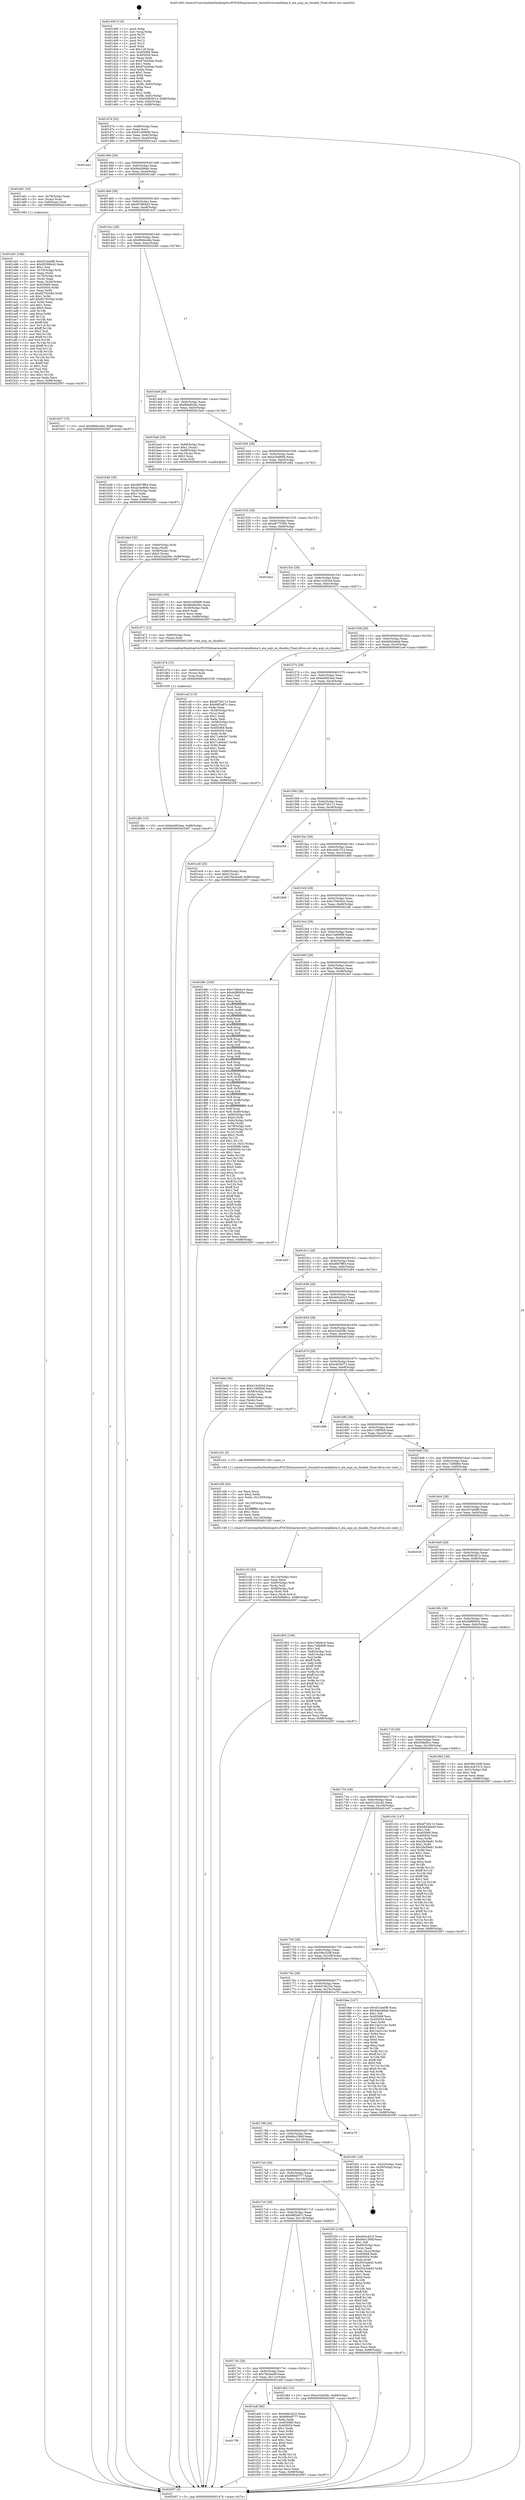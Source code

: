 digraph "0x401400" {
  label = "0x401400 (/mnt/c/Users/mathe/Desktop/tcc/POCII/binaries/extr_linuxdriversatalibata.h_ata_acpi_on_disable_Final-ollvm.out::main(0))"
  labelloc = "t"
  node[shape=record]

  Entry [label="",width=0.3,height=0.3,shape=circle,fillcolor=black,style=filled]
  "0x401474" [label="{
     0x401474 [32]\l
     | [instrs]\l
     &nbsp;&nbsp;0x401474 \<+6\>: mov -0x88(%rbp),%eax\l
     &nbsp;&nbsp;0x40147a \<+2\>: mov %eax,%ecx\l
     &nbsp;&nbsp;0x40147c \<+6\>: sub $0x91c608d6,%ecx\l
     &nbsp;&nbsp;0x401482 \<+6\>: mov %eax,-0x9c(%rbp)\l
     &nbsp;&nbsp;0x401488 \<+6\>: mov %ecx,-0xa0(%rbp)\l
     &nbsp;&nbsp;0x40148e \<+6\>: je 0000000000401ea3 \<main+0xaa3\>\l
  }"]
  "0x401ea3" [label="{
     0x401ea3\l
  }", style=dashed]
  "0x401494" [label="{
     0x401494 [28]\l
     | [instrs]\l
     &nbsp;&nbsp;0x401494 \<+5\>: jmp 0000000000401499 \<main+0x99\>\l
     &nbsp;&nbsp;0x401499 \<+6\>: mov -0x9c(%rbp),%eax\l
     &nbsp;&nbsp;0x40149f \<+5\>: sub $0x94a5d8ab,%eax\l
     &nbsp;&nbsp;0x4014a4 \<+6\>: mov %eax,-0xa4(%rbp)\l
     &nbsp;&nbsp;0x4014aa \<+6\>: je 0000000000401a81 \<main+0x681\>\l
  }"]
  Exit [label="",width=0.3,height=0.3,shape=circle,fillcolor=black,style=filled,peripheries=2]
  "0x401a81" [label="{
     0x401a81 [16]\l
     | [instrs]\l
     &nbsp;&nbsp;0x401a81 \<+4\>: mov -0x78(%rbp),%rax\l
     &nbsp;&nbsp;0x401a85 \<+3\>: mov (%rax),%rax\l
     &nbsp;&nbsp;0x401a88 \<+4\>: mov 0x8(%rax),%rdi\l
     &nbsp;&nbsp;0x401a8c \<+5\>: call 0000000000401060 \<atoi@plt\>\l
     | [calls]\l
     &nbsp;&nbsp;0x401060 \{1\} (unknown)\l
  }"]
  "0x4014b0" [label="{
     0x4014b0 [28]\l
     | [instrs]\l
     &nbsp;&nbsp;0x4014b0 \<+5\>: jmp 00000000004014b5 \<main+0xb5\>\l
     &nbsp;&nbsp;0x4014b5 \<+6\>: mov -0x9c(%rbp),%eax\l
     &nbsp;&nbsp;0x4014bb \<+5\>: sub $0x95398443,%eax\l
     &nbsp;&nbsp;0x4014c0 \<+6\>: mov %eax,-0xa8(%rbp)\l
     &nbsp;&nbsp;0x4014c6 \<+6\>: je 0000000000401b37 \<main+0x737\>\l
  }"]
  "0x4017f8" [label="{
     0x4017f8\l
  }", style=dashed]
  "0x401b37" [label="{
     0x401b37 [15]\l
     | [instrs]\l
     &nbsp;&nbsp;0x401b37 \<+10\>: movl $0x984bcd4e,-0x88(%rbp)\l
     &nbsp;&nbsp;0x401b41 \<+5\>: jmp 0000000000402097 \<main+0xc97\>\l
  }"]
  "0x4014cc" [label="{
     0x4014cc [28]\l
     | [instrs]\l
     &nbsp;&nbsp;0x4014cc \<+5\>: jmp 00000000004014d1 \<main+0xd1\>\l
     &nbsp;&nbsp;0x4014d1 \<+6\>: mov -0x9c(%rbp),%eax\l
     &nbsp;&nbsp;0x4014d7 \<+5\>: sub $0x984bcd4e,%eax\l
     &nbsp;&nbsp;0x4014dc \<+6\>: mov %eax,-0xac(%rbp)\l
     &nbsp;&nbsp;0x4014e2 \<+6\>: je 0000000000401b46 \<main+0x746\>\l
  }"]
  "0x401edf" [label="{
     0x401edf [86]\l
     | [instrs]\l
     &nbsp;&nbsp;0x401edf \<+5\>: mov $0xde6c42c3,%eax\l
     &nbsp;&nbsp;0x401ee4 \<+5\>: mov $0x680e9777,%ecx\l
     &nbsp;&nbsp;0x401ee9 \<+2\>: xor %edx,%edx\l
     &nbsp;&nbsp;0x401eeb \<+7\>: mov 0x405068,%esi\l
     &nbsp;&nbsp;0x401ef2 \<+7\>: mov 0x405054,%edi\l
     &nbsp;&nbsp;0x401ef9 \<+3\>: sub $0x1,%edx\l
     &nbsp;&nbsp;0x401efc \<+3\>: mov %esi,%r8d\l
     &nbsp;&nbsp;0x401eff \<+3\>: add %edx,%r8d\l
     &nbsp;&nbsp;0x401f02 \<+4\>: imul %r8d,%esi\l
     &nbsp;&nbsp;0x401f06 \<+3\>: and $0x1,%esi\l
     &nbsp;&nbsp;0x401f09 \<+3\>: cmp $0x0,%esi\l
     &nbsp;&nbsp;0x401f0c \<+4\>: sete %r9b\l
     &nbsp;&nbsp;0x401f10 \<+3\>: cmp $0xa,%edi\l
     &nbsp;&nbsp;0x401f13 \<+4\>: setl %r10b\l
     &nbsp;&nbsp;0x401f17 \<+3\>: mov %r9b,%r11b\l
     &nbsp;&nbsp;0x401f1a \<+3\>: and %r10b,%r11b\l
     &nbsp;&nbsp;0x401f1d \<+3\>: xor %r10b,%r9b\l
     &nbsp;&nbsp;0x401f20 \<+3\>: or %r9b,%r11b\l
     &nbsp;&nbsp;0x401f23 \<+4\>: test $0x1,%r11b\l
     &nbsp;&nbsp;0x401f27 \<+3\>: cmovne %ecx,%eax\l
     &nbsp;&nbsp;0x401f2a \<+6\>: mov %eax,-0x88(%rbp)\l
     &nbsp;&nbsp;0x401f30 \<+5\>: jmp 0000000000402097 \<main+0xc97\>\l
  }"]
  "0x401b46" [label="{
     0x401b46 [30]\l
     | [instrs]\l
     &nbsp;&nbsp;0x401b46 \<+5\>: mov $0xd697ff64,%eax\l
     &nbsp;&nbsp;0x401b4b \<+5\>: mov $0xa34ef69d,%ecx\l
     &nbsp;&nbsp;0x401b50 \<+3\>: mov -0x30(%rbp),%edx\l
     &nbsp;&nbsp;0x401b53 \<+3\>: cmp $0x1,%edx\l
     &nbsp;&nbsp;0x401b56 \<+3\>: cmovl %ecx,%eax\l
     &nbsp;&nbsp;0x401b59 \<+6\>: mov %eax,-0x88(%rbp)\l
     &nbsp;&nbsp;0x401b5f \<+5\>: jmp 0000000000402097 \<main+0xc97\>\l
  }"]
  "0x4014e8" [label="{
     0x4014e8 [28]\l
     | [instrs]\l
     &nbsp;&nbsp;0x4014e8 \<+5\>: jmp 00000000004014ed \<main+0xed\>\l
     &nbsp;&nbsp;0x4014ed \<+6\>: mov -0x9c(%rbp),%eax\l
     &nbsp;&nbsp;0x4014f3 \<+5\>: sub $0x9bb8e5bc,%eax\l
     &nbsp;&nbsp;0x4014f8 \<+6\>: mov %eax,-0xb0(%rbp)\l
     &nbsp;&nbsp;0x4014fe \<+6\>: je 0000000000401ba0 \<main+0x7a0\>\l
  }"]
  "0x401d8c" [label="{
     0x401d8c [15]\l
     | [instrs]\l
     &nbsp;&nbsp;0x401d8c \<+10\>: movl $0xbe6924ea,-0x88(%rbp)\l
     &nbsp;&nbsp;0x401d96 \<+5\>: jmp 0000000000402097 \<main+0xc97\>\l
  }"]
  "0x401ba0" [label="{
     0x401ba0 [29]\l
     | [instrs]\l
     &nbsp;&nbsp;0x401ba0 \<+4\>: mov -0x68(%rbp),%rax\l
     &nbsp;&nbsp;0x401ba4 \<+6\>: movl $0x1,(%rax)\l
     &nbsp;&nbsp;0x401baa \<+4\>: mov -0x68(%rbp),%rax\l
     &nbsp;&nbsp;0x401bae \<+3\>: movslq (%rax),%rax\l
     &nbsp;&nbsp;0x401bb1 \<+4\>: shl $0x2,%rax\l
     &nbsp;&nbsp;0x401bb5 \<+3\>: mov %rax,%rdi\l
     &nbsp;&nbsp;0x401bb8 \<+5\>: call 0000000000401050 \<malloc@plt\>\l
     | [calls]\l
     &nbsp;&nbsp;0x401050 \{1\} (unknown)\l
  }"]
  "0x401504" [label="{
     0x401504 [28]\l
     | [instrs]\l
     &nbsp;&nbsp;0x401504 \<+5\>: jmp 0000000000401509 \<main+0x109\>\l
     &nbsp;&nbsp;0x401509 \<+6\>: mov -0x9c(%rbp),%eax\l
     &nbsp;&nbsp;0x40150f \<+5\>: sub $0xa34ef69d,%eax\l
     &nbsp;&nbsp;0x401514 \<+6\>: mov %eax,-0xb4(%rbp)\l
     &nbsp;&nbsp;0x40151a \<+6\>: je 0000000000401b82 \<main+0x782\>\l
  }"]
  "0x401d7d" [label="{
     0x401d7d [15]\l
     | [instrs]\l
     &nbsp;&nbsp;0x401d7d \<+4\>: mov -0x60(%rbp),%rax\l
     &nbsp;&nbsp;0x401d81 \<+3\>: mov (%rax),%rax\l
     &nbsp;&nbsp;0x401d84 \<+3\>: mov %rax,%rdi\l
     &nbsp;&nbsp;0x401d87 \<+5\>: call 0000000000401030 \<free@plt\>\l
     | [calls]\l
     &nbsp;&nbsp;0x401030 \{1\} (unknown)\l
  }"]
  "0x401b82" [label="{
     0x401b82 [30]\l
     | [instrs]\l
     &nbsp;&nbsp;0x401b82 \<+5\>: mov $0x91c608d6,%eax\l
     &nbsp;&nbsp;0x401b87 \<+5\>: mov $0x9bb8e5bc,%ecx\l
     &nbsp;&nbsp;0x401b8c \<+3\>: mov -0x30(%rbp),%edx\l
     &nbsp;&nbsp;0x401b8f \<+3\>: cmp $0x0,%edx\l
     &nbsp;&nbsp;0x401b92 \<+3\>: cmove %ecx,%eax\l
     &nbsp;&nbsp;0x401b95 \<+6\>: mov %eax,-0x88(%rbp)\l
     &nbsp;&nbsp;0x401b9b \<+5\>: jmp 0000000000402097 \<main+0xc97\>\l
  }"]
  "0x401520" [label="{
     0x401520 [28]\l
     | [instrs]\l
     &nbsp;&nbsp;0x401520 \<+5\>: jmp 0000000000401525 \<main+0x125\>\l
     &nbsp;&nbsp;0x401525 \<+6\>: mov -0x9c(%rbp),%eax\l
     &nbsp;&nbsp;0x40152b \<+5\>: sub $0xa8775590,%eax\l
     &nbsp;&nbsp;0x401530 \<+6\>: mov %eax,-0xb8(%rbp)\l
     &nbsp;&nbsp;0x401536 \<+6\>: je 0000000000401eb2 \<main+0xab2\>\l
  }"]
  "0x4017dc" [label="{
     0x4017dc [28]\l
     | [instrs]\l
     &nbsp;&nbsp;0x4017dc \<+5\>: jmp 00000000004017e1 \<main+0x3e1\>\l
     &nbsp;&nbsp;0x4017e1 \<+6\>: mov -0x9c(%rbp),%eax\l
     &nbsp;&nbsp;0x4017e7 \<+5\>: sub $0x78a3ea9f,%eax\l
     &nbsp;&nbsp;0x4017ec \<+6\>: mov %eax,-0x11c(%rbp)\l
     &nbsp;&nbsp;0x4017f2 \<+6\>: je 0000000000401edf \<main+0xadf\>\l
  }"]
  "0x401eb2" [label="{
     0x401eb2\l
  }", style=dashed]
  "0x40153c" [label="{
     0x40153c [28]\l
     | [instrs]\l
     &nbsp;&nbsp;0x40153c \<+5\>: jmp 0000000000401541 \<main+0x141\>\l
     &nbsp;&nbsp;0x401541 \<+6\>: mov -0x9c(%rbp),%eax\l
     &nbsp;&nbsp;0x401547 \<+5\>: sub $0xb13c6344,%eax\l
     &nbsp;&nbsp;0x40154c \<+6\>: mov %eax,-0xbc(%rbp)\l
     &nbsp;&nbsp;0x401552 \<+6\>: je 0000000000401d71 \<main+0x971\>\l
  }"]
  "0x401d62" [label="{
     0x401d62 [15]\l
     | [instrs]\l
     &nbsp;&nbsp;0x401d62 \<+10\>: movl $0xe32ed38c,-0x88(%rbp)\l
     &nbsp;&nbsp;0x401d6c \<+5\>: jmp 0000000000402097 \<main+0xc97\>\l
  }"]
  "0x401d71" [label="{
     0x401d71 [12]\l
     | [instrs]\l
     &nbsp;&nbsp;0x401d71 \<+4\>: mov -0x60(%rbp),%rax\l
     &nbsp;&nbsp;0x401d75 \<+3\>: mov (%rax),%rdi\l
     &nbsp;&nbsp;0x401d78 \<+5\>: call 0000000000401240 \<ata_acpi_on_disable\>\l
     | [calls]\l
     &nbsp;&nbsp;0x401240 \{1\} (/mnt/c/Users/mathe/Desktop/tcc/POCII/binaries/extr_linuxdriversatalibata.h_ata_acpi_on_disable_Final-ollvm.out::ata_acpi_on_disable)\l
  }"]
  "0x401558" [label="{
     0x401558 [28]\l
     | [instrs]\l
     &nbsp;&nbsp;0x401558 \<+5\>: jmp 000000000040155d \<main+0x15d\>\l
     &nbsp;&nbsp;0x40155d \<+6\>: mov -0x9c(%rbp),%eax\l
     &nbsp;&nbsp;0x401563 \<+5\>: sub $0xb843ab4d,%eax\l
     &nbsp;&nbsp;0x401568 \<+6\>: mov %eax,-0xc0(%rbp)\l
     &nbsp;&nbsp;0x40156e \<+6\>: je 0000000000401cef \<main+0x8ef\>\l
  }"]
  "0x4017c0" [label="{
     0x4017c0 [28]\l
     | [instrs]\l
     &nbsp;&nbsp;0x4017c0 \<+5\>: jmp 00000000004017c5 \<main+0x3c5\>\l
     &nbsp;&nbsp;0x4017c5 \<+6\>: mov -0x9c(%rbp),%eax\l
     &nbsp;&nbsp;0x4017cb \<+5\>: sub $0x68f2e87c,%eax\l
     &nbsp;&nbsp;0x4017d0 \<+6\>: mov %eax,-0x118(%rbp)\l
     &nbsp;&nbsp;0x4017d6 \<+6\>: je 0000000000401d62 \<main+0x962\>\l
  }"]
  "0x401cef" [label="{
     0x401cef [115]\l
     | [instrs]\l
     &nbsp;&nbsp;0x401cef \<+5\>: mov $0xbf726113,%eax\l
     &nbsp;&nbsp;0x401cf4 \<+5\>: mov $0x68f2e87c,%ecx\l
     &nbsp;&nbsp;0x401cf9 \<+2\>: xor %edx,%edx\l
     &nbsp;&nbsp;0x401cfb \<+4\>: mov -0x58(%rbp),%rsi\l
     &nbsp;&nbsp;0x401cff \<+2\>: mov (%rsi),%edi\l
     &nbsp;&nbsp;0x401d01 \<+3\>: sub $0x1,%edx\l
     &nbsp;&nbsp;0x401d04 \<+2\>: sub %edx,%edi\l
     &nbsp;&nbsp;0x401d06 \<+4\>: mov -0x58(%rbp),%rsi\l
     &nbsp;&nbsp;0x401d0a \<+2\>: mov %edi,(%rsi)\l
     &nbsp;&nbsp;0x401d0c \<+7\>: mov 0x405068,%edx\l
     &nbsp;&nbsp;0x401d13 \<+7\>: mov 0x405054,%edi\l
     &nbsp;&nbsp;0x401d1a \<+3\>: mov %edx,%r8d\l
     &nbsp;&nbsp;0x401d1d \<+7\>: add $0x71a9e5e7,%r8d\l
     &nbsp;&nbsp;0x401d24 \<+4\>: sub $0x1,%r8d\l
     &nbsp;&nbsp;0x401d28 \<+7\>: sub $0x71a9e5e7,%r8d\l
     &nbsp;&nbsp;0x401d2f \<+4\>: imul %r8d,%edx\l
     &nbsp;&nbsp;0x401d33 \<+3\>: and $0x1,%edx\l
     &nbsp;&nbsp;0x401d36 \<+3\>: cmp $0x0,%edx\l
     &nbsp;&nbsp;0x401d39 \<+4\>: sete %r9b\l
     &nbsp;&nbsp;0x401d3d \<+3\>: cmp $0xa,%edi\l
     &nbsp;&nbsp;0x401d40 \<+4\>: setl %r10b\l
     &nbsp;&nbsp;0x401d44 \<+3\>: mov %r9b,%r11b\l
     &nbsp;&nbsp;0x401d47 \<+3\>: and %r10b,%r11b\l
     &nbsp;&nbsp;0x401d4a \<+3\>: xor %r10b,%r9b\l
     &nbsp;&nbsp;0x401d4d \<+3\>: or %r9b,%r11b\l
     &nbsp;&nbsp;0x401d50 \<+4\>: test $0x1,%r11b\l
     &nbsp;&nbsp;0x401d54 \<+3\>: cmovne %ecx,%eax\l
     &nbsp;&nbsp;0x401d57 \<+6\>: mov %eax,-0x88(%rbp)\l
     &nbsp;&nbsp;0x401d5d \<+5\>: jmp 0000000000402097 \<main+0xc97\>\l
  }"]
  "0x401574" [label="{
     0x401574 [28]\l
     | [instrs]\l
     &nbsp;&nbsp;0x401574 \<+5\>: jmp 0000000000401579 \<main+0x179\>\l
     &nbsp;&nbsp;0x401579 \<+6\>: mov -0x9c(%rbp),%eax\l
     &nbsp;&nbsp;0x40157f \<+5\>: sub $0xbe6924ea,%eax\l
     &nbsp;&nbsp;0x401584 \<+6\>: mov %eax,-0xc4(%rbp)\l
     &nbsp;&nbsp;0x40158a \<+6\>: je 0000000000401ec6 \<main+0xac6\>\l
  }"]
  "0x401f35" [label="{
     0x401f35 [156]\l
     | [instrs]\l
     &nbsp;&nbsp;0x401f35 \<+5\>: mov $0xde6c42c3,%eax\l
     &nbsp;&nbsp;0x401f3a \<+5\>: mov $0x66a1584f,%ecx\l
     &nbsp;&nbsp;0x401f3f \<+2\>: mov $0x1,%dl\l
     &nbsp;&nbsp;0x401f41 \<+4\>: mov -0x80(%rbp),%rsi\l
     &nbsp;&nbsp;0x401f45 \<+2\>: mov (%rsi),%edi\l
     &nbsp;&nbsp;0x401f47 \<+3\>: mov %edi,-0x2c(%rbp)\l
     &nbsp;&nbsp;0x401f4a \<+7\>: mov 0x405068,%edi\l
     &nbsp;&nbsp;0x401f51 \<+8\>: mov 0x405054,%r8d\l
     &nbsp;&nbsp;0x401f59 \<+3\>: mov %edi,%r9d\l
     &nbsp;&nbsp;0x401f5c \<+7\>: sub $0x5553a645,%r9d\l
     &nbsp;&nbsp;0x401f63 \<+4\>: sub $0x1,%r9d\l
     &nbsp;&nbsp;0x401f67 \<+7\>: add $0x5553a645,%r9d\l
     &nbsp;&nbsp;0x401f6e \<+4\>: imul %r9d,%edi\l
     &nbsp;&nbsp;0x401f72 \<+3\>: and $0x1,%edi\l
     &nbsp;&nbsp;0x401f75 \<+3\>: cmp $0x0,%edi\l
     &nbsp;&nbsp;0x401f78 \<+4\>: sete %r10b\l
     &nbsp;&nbsp;0x401f7c \<+4\>: cmp $0xa,%r8d\l
     &nbsp;&nbsp;0x401f80 \<+4\>: setl %r11b\l
     &nbsp;&nbsp;0x401f84 \<+3\>: mov %r10b,%bl\l
     &nbsp;&nbsp;0x401f87 \<+3\>: xor $0xff,%bl\l
     &nbsp;&nbsp;0x401f8a \<+3\>: mov %r11b,%r14b\l
     &nbsp;&nbsp;0x401f8d \<+4\>: xor $0xff,%r14b\l
     &nbsp;&nbsp;0x401f91 \<+3\>: xor $0x0,%dl\l
     &nbsp;&nbsp;0x401f94 \<+3\>: mov %bl,%r15b\l
     &nbsp;&nbsp;0x401f97 \<+4\>: and $0x0,%r15b\l
     &nbsp;&nbsp;0x401f9b \<+3\>: and %dl,%r10b\l
     &nbsp;&nbsp;0x401f9e \<+3\>: mov %r14b,%r12b\l
     &nbsp;&nbsp;0x401fa1 \<+4\>: and $0x0,%r12b\l
     &nbsp;&nbsp;0x401fa5 \<+3\>: and %dl,%r11b\l
     &nbsp;&nbsp;0x401fa8 \<+3\>: or %r10b,%r15b\l
     &nbsp;&nbsp;0x401fab \<+3\>: or %r11b,%r12b\l
     &nbsp;&nbsp;0x401fae \<+3\>: xor %r12b,%r15b\l
     &nbsp;&nbsp;0x401fb1 \<+3\>: or %r14b,%bl\l
     &nbsp;&nbsp;0x401fb4 \<+3\>: xor $0xff,%bl\l
     &nbsp;&nbsp;0x401fb7 \<+3\>: or $0x0,%dl\l
     &nbsp;&nbsp;0x401fba \<+2\>: and %dl,%bl\l
     &nbsp;&nbsp;0x401fbc \<+3\>: or %bl,%r15b\l
     &nbsp;&nbsp;0x401fbf \<+4\>: test $0x1,%r15b\l
     &nbsp;&nbsp;0x401fc3 \<+3\>: cmovne %ecx,%eax\l
     &nbsp;&nbsp;0x401fc6 \<+6\>: mov %eax,-0x88(%rbp)\l
     &nbsp;&nbsp;0x401fcc \<+5\>: jmp 0000000000402097 \<main+0xc97\>\l
  }"]
  "0x401ec6" [label="{
     0x401ec6 [25]\l
     | [instrs]\l
     &nbsp;&nbsp;0x401ec6 \<+4\>: mov -0x80(%rbp),%rax\l
     &nbsp;&nbsp;0x401eca \<+6\>: movl $0x0,(%rax)\l
     &nbsp;&nbsp;0x401ed0 \<+10\>: movl $0x78a3ea9f,-0x88(%rbp)\l
     &nbsp;&nbsp;0x401eda \<+5\>: jmp 0000000000402097 \<main+0xc97\>\l
  }"]
  "0x401590" [label="{
     0x401590 [28]\l
     | [instrs]\l
     &nbsp;&nbsp;0x401590 \<+5\>: jmp 0000000000401595 \<main+0x195\>\l
     &nbsp;&nbsp;0x401595 \<+6\>: mov -0x9c(%rbp),%eax\l
     &nbsp;&nbsp;0x40159b \<+5\>: sub $0xbf726113,%eax\l
     &nbsp;&nbsp;0x4015a0 \<+6\>: mov %eax,-0xc8(%rbp)\l
     &nbsp;&nbsp;0x4015a6 \<+6\>: je 0000000000402058 \<main+0xc58\>\l
  }"]
  "0x4017a4" [label="{
     0x4017a4 [28]\l
     | [instrs]\l
     &nbsp;&nbsp;0x4017a4 \<+5\>: jmp 00000000004017a9 \<main+0x3a9\>\l
     &nbsp;&nbsp;0x4017a9 \<+6\>: mov -0x9c(%rbp),%eax\l
     &nbsp;&nbsp;0x4017af \<+5\>: sub $0x680e9777,%eax\l
     &nbsp;&nbsp;0x4017b4 \<+6\>: mov %eax,-0x114(%rbp)\l
     &nbsp;&nbsp;0x4017ba \<+6\>: je 0000000000401f35 \<main+0xb35\>\l
  }"]
  "0x402058" [label="{
     0x402058\l
  }", style=dashed]
  "0x4015ac" [label="{
     0x4015ac [28]\l
     | [instrs]\l
     &nbsp;&nbsp;0x4015ac \<+5\>: jmp 00000000004015b1 \<main+0x1b1\>\l
     &nbsp;&nbsp;0x4015b1 \<+6\>: mov -0x9c(%rbp),%eax\l
     &nbsp;&nbsp;0x4015b7 \<+5\>: sub $0xc4c81513,%eax\l
     &nbsp;&nbsp;0x4015bc \<+6\>: mov %eax,-0xcc(%rbp)\l
     &nbsp;&nbsp;0x4015c2 \<+6\>: je 00000000004019d0 \<main+0x5d0\>\l
  }"]
  "0x401fd1" [label="{
     0x401fd1 [18]\l
     | [instrs]\l
     &nbsp;&nbsp;0x401fd1 \<+3\>: mov -0x2c(%rbp),%eax\l
     &nbsp;&nbsp;0x401fd4 \<+4\>: lea -0x28(%rbp),%rsp\l
     &nbsp;&nbsp;0x401fd8 \<+1\>: pop %rbx\l
     &nbsp;&nbsp;0x401fd9 \<+2\>: pop %r12\l
     &nbsp;&nbsp;0x401fdb \<+2\>: pop %r13\l
     &nbsp;&nbsp;0x401fdd \<+2\>: pop %r14\l
     &nbsp;&nbsp;0x401fdf \<+2\>: pop %r15\l
     &nbsp;&nbsp;0x401fe1 \<+1\>: pop %rbp\l
     &nbsp;&nbsp;0x401fe2 \<+1\>: ret\l
  }"]
  "0x4019d0" [label="{
     0x4019d0\l
  }", style=dashed]
  "0x4015c8" [label="{
     0x4015c8 [28]\l
     | [instrs]\l
     &nbsp;&nbsp;0x4015c8 \<+5\>: jmp 00000000004015cd \<main+0x1cd\>\l
     &nbsp;&nbsp;0x4015cd \<+6\>: mov -0x9c(%rbp),%eax\l
     &nbsp;&nbsp;0x4015d3 \<+5\>: sub $0xc794c02e,%eax\l
     &nbsp;&nbsp;0x4015d8 \<+6\>: mov %eax,-0xd0(%rbp)\l
     &nbsp;&nbsp;0x4015de \<+6\>: je 0000000000401dfc \<main+0x9fc\>\l
  }"]
  "0x401788" [label="{
     0x401788 [28]\l
     | [instrs]\l
     &nbsp;&nbsp;0x401788 \<+5\>: jmp 000000000040178d \<main+0x38d\>\l
     &nbsp;&nbsp;0x40178d \<+6\>: mov -0x9c(%rbp),%eax\l
     &nbsp;&nbsp;0x401793 \<+5\>: sub $0x66a1584f,%eax\l
     &nbsp;&nbsp;0x401798 \<+6\>: mov %eax,-0x110(%rbp)\l
     &nbsp;&nbsp;0x40179e \<+6\>: je 0000000000401fd1 \<main+0xbd1\>\l
  }"]
  "0x401dfc" [label="{
     0x401dfc\l
  }", style=dashed]
  "0x4015e4" [label="{
     0x4015e4 [28]\l
     | [instrs]\l
     &nbsp;&nbsp;0x4015e4 \<+5\>: jmp 00000000004015e9 \<main+0x1e9\>\l
     &nbsp;&nbsp;0x4015e9 \<+6\>: mov -0x9c(%rbp),%eax\l
     &nbsp;&nbsp;0x4015ef \<+5\>: sub $0xc7a9b998,%eax\l
     &nbsp;&nbsp;0x4015f4 \<+6\>: mov %eax,-0xd4(%rbp)\l
     &nbsp;&nbsp;0x4015fa \<+6\>: je 000000000040186c \<main+0x46c\>\l
  }"]
  "0x401e79" [label="{
     0x401e79\l
  }", style=dashed]
  "0x40186c" [label="{
     0x40186c [326]\l
     | [instrs]\l
     &nbsp;&nbsp;0x40186c \<+5\>: mov $0xc7d6ebc4,%eax\l
     &nbsp;&nbsp;0x401871 \<+5\>: mov $0x46f8095a,%ecx\l
     &nbsp;&nbsp;0x401876 \<+2\>: mov $0x1,%dl\l
     &nbsp;&nbsp;0x401878 \<+2\>: xor %esi,%esi\l
     &nbsp;&nbsp;0x40187a \<+3\>: mov %rsp,%rdi\l
     &nbsp;&nbsp;0x40187d \<+4\>: add $0xfffffffffffffff0,%rdi\l
     &nbsp;&nbsp;0x401881 \<+3\>: mov %rdi,%rsp\l
     &nbsp;&nbsp;0x401884 \<+4\>: mov %rdi,-0x80(%rbp)\l
     &nbsp;&nbsp;0x401888 \<+3\>: mov %rsp,%rdi\l
     &nbsp;&nbsp;0x40188b \<+4\>: add $0xfffffffffffffff0,%rdi\l
     &nbsp;&nbsp;0x40188f \<+3\>: mov %rdi,%rsp\l
     &nbsp;&nbsp;0x401892 \<+3\>: mov %rsp,%r8\l
     &nbsp;&nbsp;0x401895 \<+4\>: add $0xfffffffffffffff0,%r8\l
     &nbsp;&nbsp;0x401899 \<+3\>: mov %r8,%rsp\l
     &nbsp;&nbsp;0x40189c \<+4\>: mov %r8,-0x78(%rbp)\l
     &nbsp;&nbsp;0x4018a0 \<+3\>: mov %rsp,%r8\l
     &nbsp;&nbsp;0x4018a3 \<+4\>: add $0xfffffffffffffff0,%r8\l
     &nbsp;&nbsp;0x4018a7 \<+3\>: mov %r8,%rsp\l
     &nbsp;&nbsp;0x4018aa \<+4\>: mov %r8,-0x70(%rbp)\l
     &nbsp;&nbsp;0x4018ae \<+3\>: mov %rsp,%r8\l
     &nbsp;&nbsp;0x4018b1 \<+4\>: add $0xfffffffffffffff0,%r8\l
     &nbsp;&nbsp;0x4018b5 \<+3\>: mov %r8,%rsp\l
     &nbsp;&nbsp;0x4018b8 \<+4\>: mov %r8,-0x68(%rbp)\l
     &nbsp;&nbsp;0x4018bc \<+3\>: mov %rsp,%r8\l
     &nbsp;&nbsp;0x4018bf \<+4\>: add $0xfffffffffffffff0,%r8\l
     &nbsp;&nbsp;0x4018c3 \<+3\>: mov %r8,%rsp\l
     &nbsp;&nbsp;0x4018c6 \<+4\>: mov %r8,-0x60(%rbp)\l
     &nbsp;&nbsp;0x4018ca \<+3\>: mov %rsp,%r8\l
     &nbsp;&nbsp;0x4018cd \<+4\>: add $0xfffffffffffffff0,%r8\l
     &nbsp;&nbsp;0x4018d1 \<+3\>: mov %r8,%rsp\l
     &nbsp;&nbsp;0x4018d4 \<+4\>: mov %r8,-0x58(%rbp)\l
     &nbsp;&nbsp;0x4018d8 \<+3\>: mov %rsp,%r8\l
     &nbsp;&nbsp;0x4018db \<+4\>: add $0xfffffffffffffff0,%r8\l
     &nbsp;&nbsp;0x4018df \<+3\>: mov %r8,%rsp\l
     &nbsp;&nbsp;0x4018e2 \<+4\>: mov %r8,-0x50(%rbp)\l
     &nbsp;&nbsp;0x4018e6 \<+3\>: mov %rsp,%r8\l
     &nbsp;&nbsp;0x4018e9 \<+4\>: add $0xfffffffffffffff0,%r8\l
     &nbsp;&nbsp;0x4018ed \<+3\>: mov %r8,%rsp\l
     &nbsp;&nbsp;0x4018f0 \<+4\>: mov %r8,-0x48(%rbp)\l
     &nbsp;&nbsp;0x4018f4 \<+3\>: mov %rsp,%r8\l
     &nbsp;&nbsp;0x4018f7 \<+4\>: add $0xfffffffffffffff0,%r8\l
     &nbsp;&nbsp;0x4018fb \<+3\>: mov %r8,%rsp\l
     &nbsp;&nbsp;0x4018fe \<+4\>: mov %r8,-0x40(%rbp)\l
     &nbsp;&nbsp;0x401902 \<+4\>: mov -0x80(%rbp),%r8\l
     &nbsp;&nbsp;0x401906 \<+7\>: movl $0x0,(%r8)\l
     &nbsp;&nbsp;0x40190d \<+7\>: mov -0x8c(%rbp),%r9d\l
     &nbsp;&nbsp;0x401914 \<+3\>: mov %r9d,(%rdi)\l
     &nbsp;&nbsp;0x401917 \<+4\>: mov -0x78(%rbp),%r8\l
     &nbsp;&nbsp;0x40191b \<+7\>: mov -0x98(%rbp),%r10\l
     &nbsp;&nbsp;0x401922 \<+3\>: mov %r10,(%r8)\l
     &nbsp;&nbsp;0x401925 \<+3\>: cmpl $0x2,(%rdi)\l
     &nbsp;&nbsp;0x401928 \<+4\>: setne %r11b\l
     &nbsp;&nbsp;0x40192c \<+4\>: and $0x1,%r11b\l
     &nbsp;&nbsp;0x401930 \<+4\>: mov %r11b,-0x31(%rbp)\l
     &nbsp;&nbsp;0x401934 \<+7\>: mov 0x405068,%ebx\l
     &nbsp;&nbsp;0x40193b \<+8\>: mov 0x405054,%r14d\l
     &nbsp;&nbsp;0x401943 \<+3\>: sub $0x1,%esi\l
     &nbsp;&nbsp;0x401946 \<+3\>: mov %ebx,%r15d\l
     &nbsp;&nbsp;0x401949 \<+3\>: add %esi,%r15d\l
     &nbsp;&nbsp;0x40194c \<+4\>: imul %r15d,%ebx\l
     &nbsp;&nbsp;0x401950 \<+3\>: and $0x1,%ebx\l
     &nbsp;&nbsp;0x401953 \<+3\>: cmp $0x0,%ebx\l
     &nbsp;&nbsp;0x401956 \<+4\>: sete %r11b\l
     &nbsp;&nbsp;0x40195a \<+4\>: cmp $0xa,%r14d\l
     &nbsp;&nbsp;0x40195e \<+4\>: setl %r12b\l
     &nbsp;&nbsp;0x401962 \<+3\>: mov %r11b,%r13b\l
     &nbsp;&nbsp;0x401965 \<+4\>: xor $0xff,%r13b\l
     &nbsp;&nbsp;0x401969 \<+3\>: mov %r12b,%sil\l
     &nbsp;&nbsp;0x40196c \<+4\>: xor $0xff,%sil\l
     &nbsp;&nbsp;0x401970 \<+3\>: xor $0x1,%dl\l
     &nbsp;&nbsp;0x401973 \<+3\>: mov %r13b,%dil\l
     &nbsp;&nbsp;0x401976 \<+4\>: and $0xff,%dil\l
     &nbsp;&nbsp;0x40197a \<+3\>: and %dl,%r11b\l
     &nbsp;&nbsp;0x40197d \<+3\>: mov %sil,%r8b\l
     &nbsp;&nbsp;0x401980 \<+4\>: and $0xff,%r8b\l
     &nbsp;&nbsp;0x401984 \<+3\>: and %dl,%r12b\l
     &nbsp;&nbsp;0x401987 \<+3\>: or %r11b,%dil\l
     &nbsp;&nbsp;0x40198a \<+3\>: or %r12b,%r8b\l
     &nbsp;&nbsp;0x40198d \<+3\>: xor %r8b,%dil\l
     &nbsp;&nbsp;0x401990 \<+3\>: or %sil,%r13b\l
     &nbsp;&nbsp;0x401993 \<+4\>: xor $0xff,%r13b\l
     &nbsp;&nbsp;0x401997 \<+3\>: or $0x1,%dl\l
     &nbsp;&nbsp;0x40199a \<+3\>: and %dl,%r13b\l
     &nbsp;&nbsp;0x40199d \<+3\>: or %r13b,%dil\l
     &nbsp;&nbsp;0x4019a0 \<+4\>: test $0x1,%dil\l
     &nbsp;&nbsp;0x4019a4 \<+3\>: cmovne %ecx,%eax\l
     &nbsp;&nbsp;0x4019a7 \<+6\>: mov %eax,-0x88(%rbp)\l
     &nbsp;&nbsp;0x4019ad \<+5\>: jmp 0000000000402097 \<main+0xc97\>\l
  }"]
  "0x401600" [label="{
     0x401600 [28]\l
     | [instrs]\l
     &nbsp;&nbsp;0x401600 \<+5\>: jmp 0000000000401605 \<main+0x205\>\l
     &nbsp;&nbsp;0x401605 \<+6\>: mov -0x9c(%rbp),%eax\l
     &nbsp;&nbsp;0x40160b \<+5\>: sub $0xc7d6ebc4,%eax\l
     &nbsp;&nbsp;0x401610 \<+6\>: mov %eax,-0xd8(%rbp)\l
     &nbsp;&nbsp;0x401616 \<+6\>: je 0000000000401fe3 \<main+0xbe3\>\l
  }"]
  "0x401c32" [label="{
     0x401c32 [42]\l
     | [instrs]\l
     &nbsp;&nbsp;0x401c32 \<+6\>: mov -0x124(%rbp),%ecx\l
     &nbsp;&nbsp;0x401c38 \<+3\>: imul %eax,%ecx\l
     &nbsp;&nbsp;0x401c3b \<+4\>: mov -0x60(%rbp),%rdi\l
     &nbsp;&nbsp;0x401c3f \<+3\>: mov (%rdi),%rdi\l
     &nbsp;&nbsp;0x401c42 \<+4\>: mov -0x58(%rbp),%r8\l
     &nbsp;&nbsp;0x401c46 \<+3\>: movslq (%r8),%r8\l
     &nbsp;&nbsp;0x401c49 \<+4\>: mov %ecx,(%rdi,%r8,4)\l
     &nbsp;&nbsp;0x401c4d \<+10\>: movl $0x508af0cc,-0x88(%rbp)\l
     &nbsp;&nbsp;0x401c57 \<+5\>: jmp 0000000000402097 \<main+0xc97\>\l
  }"]
  "0x401fe3" [label="{
     0x401fe3\l
  }", style=dashed]
  "0x40161c" [label="{
     0x40161c [28]\l
     | [instrs]\l
     &nbsp;&nbsp;0x40161c \<+5\>: jmp 0000000000401621 \<main+0x221\>\l
     &nbsp;&nbsp;0x401621 \<+6\>: mov -0x9c(%rbp),%eax\l
     &nbsp;&nbsp;0x401627 \<+5\>: sub $0xd697ff64,%eax\l
     &nbsp;&nbsp;0x40162c \<+6\>: mov %eax,-0xdc(%rbp)\l
     &nbsp;&nbsp;0x401632 \<+6\>: je 0000000000401b64 \<main+0x764\>\l
  }"]
  "0x401c06" [label="{
     0x401c06 [44]\l
     | [instrs]\l
     &nbsp;&nbsp;0x401c06 \<+2\>: xor %ecx,%ecx\l
     &nbsp;&nbsp;0x401c08 \<+5\>: mov $0x2,%edx\l
     &nbsp;&nbsp;0x401c0d \<+6\>: mov %edx,-0x120(%rbp)\l
     &nbsp;&nbsp;0x401c13 \<+1\>: cltd\l
     &nbsp;&nbsp;0x401c14 \<+6\>: mov -0x120(%rbp),%esi\l
     &nbsp;&nbsp;0x401c1a \<+2\>: idiv %esi\l
     &nbsp;&nbsp;0x401c1c \<+6\>: imul $0xfffffffe,%edx,%edx\l
     &nbsp;&nbsp;0x401c22 \<+3\>: sub $0x1,%ecx\l
     &nbsp;&nbsp;0x401c25 \<+2\>: sub %ecx,%edx\l
     &nbsp;&nbsp;0x401c27 \<+6\>: mov %edx,-0x124(%rbp)\l
     &nbsp;&nbsp;0x401c2d \<+5\>: call 0000000000401160 \<next_i\>\l
     | [calls]\l
     &nbsp;&nbsp;0x401160 \{1\} (/mnt/c/Users/mathe/Desktop/tcc/POCII/binaries/extr_linuxdriversatalibata.h_ata_acpi_on_disable_Final-ollvm.out::next_i)\l
  }"]
  "0x401b64" [label="{
     0x401b64\l
  }", style=dashed]
  "0x401638" [label="{
     0x401638 [28]\l
     | [instrs]\l
     &nbsp;&nbsp;0x401638 \<+5\>: jmp 000000000040163d \<main+0x23d\>\l
     &nbsp;&nbsp;0x40163d \<+6\>: mov -0x9c(%rbp),%eax\l
     &nbsp;&nbsp;0x401643 \<+5\>: sub $0xde6c42c3,%eax\l
     &nbsp;&nbsp;0x401648 \<+6\>: mov %eax,-0xe0(%rbp)\l
     &nbsp;&nbsp;0x40164e \<+6\>: je 0000000000402082 \<main+0xc82\>\l
  }"]
  "0x401bbd" [label="{
     0x401bbd [32]\l
     | [instrs]\l
     &nbsp;&nbsp;0x401bbd \<+4\>: mov -0x60(%rbp),%rdi\l
     &nbsp;&nbsp;0x401bc1 \<+3\>: mov %rax,(%rdi)\l
     &nbsp;&nbsp;0x401bc4 \<+4\>: mov -0x58(%rbp),%rax\l
     &nbsp;&nbsp;0x401bc8 \<+6\>: movl $0x0,(%rax)\l
     &nbsp;&nbsp;0x401bce \<+10\>: movl $0xe32ed38c,-0x88(%rbp)\l
     &nbsp;&nbsp;0x401bd8 \<+5\>: jmp 0000000000402097 \<main+0xc97\>\l
  }"]
  "0x402082" [label="{
     0x402082\l
  }", style=dashed]
  "0x401654" [label="{
     0x401654 [28]\l
     | [instrs]\l
     &nbsp;&nbsp;0x401654 \<+5\>: jmp 0000000000401659 \<main+0x259\>\l
     &nbsp;&nbsp;0x401659 \<+6\>: mov -0x9c(%rbp),%eax\l
     &nbsp;&nbsp;0x40165f \<+5\>: sub $0xe32ed38c,%eax\l
     &nbsp;&nbsp;0x401664 \<+6\>: mov %eax,-0xe4(%rbp)\l
     &nbsp;&nbsp;0x40166a \<+6\>: je 0000000000401bdd \<main+0x7dd\>\l
  }"]
  "0x401a91" [label="{
     0x401a91 [166]\l
     | [instrs]\l
     &nbsp;&nbsp;0x401a91 \<+5\>: mov $0x451be0f8,%ecx\l
     &nbsp;&nbsp;0x401a96 \<+5\>: mov $0x95398443,%edx\l
     &nbsp;&nbsp;0x401a9b \<+3\>: mov $0x1,%sil\l
     &nbsp;&nbsp;0x401a9e \<+4\>: mov -0x70(%rbp),%rdi\l
     &nbsp;&nbsp;0x401aa2 \<+2\>: mov %eax,(%rdi)\l
     &nbsp;&nbsp;0x401aa4 \<+4\>: mov -0x70(%rbp),%rdi\l
     &nbsp;&nbsp;0x401aa8 \<+2\>: mov (%rdi),%eax\l
     &nbsp;&nbsp;0x401aaa \<+3\>: mov %eax,-0x30(%rbp)\l
     &nbsp;&nbsp;0x401aad \<+7\>: mov 0x405068,%eax\l
     &nbsp;&nbsp;0x401ab4 \<+8\>: mov 0x405054,%r8d\l
     &nbsp;&nbsp;0x401abc \<+3\>: mov %eax,%r9d\l
     &nbsp;&nbsp;0x401abf \<+7\>: sub $0x6579258d,%r9d\l
     &nbsp;&nbsp;0x401ac6 \<+4\>: sub $0x1,%r9d\l
     &nbsp;&nbsp;0x401aca \<+7\>: add $0x6579258d,%r9d\l
     &nbsp;&nbsp;0x401ad1 \<+4\>: imul %r9d,%eax\l
     &nbsp;&nbsp;0x401ad5 \<+3\>: and $0x1,%eax\l
     &nbsp;&nbsp;0x401ad8 \<+3\>: cmp $0x0,%eax\l
     &nbsp;&nbsp;0x401adb \<+4\>: sete %r10b\l
     &nbsp;&nbsp;0x401adf \<+4\>: cmp $0xa,%r8d\l
     &nbsp;&nbsp;0x401ae3 \<+4\>: setl %r11b\l
     &nbsp;&nbsp;0x401ae7 \<+3\>: mov %r10b,%bl\l
     &nbsp;&nbsp;0x401aea \<+3\>: xor $0xff,%bl\l
     &nbsp;&nbsp;0x401aed \<+3\>: mov %r11b,%r14b\l
     &nbsp;&nbsp;0x401af0 \<+4\>: xor $0xff,%r14b\l
     &nbsp;&nbsp;0x401af4 \<+4\>: xor $0x1,%sil\l
     &nbsp;&nbsp;0x401af8 \<+3\>: mov %bl,%r15b\l
     &nbsp;&nbsp;0x401afb \<+4\>: and $0xff,%r15b\l
     &nbsp;&nbsp;0x401aff \<+3\>: and %sil,%r10b\l
     &nbsp;&nbsp;0x401b02 \<+3\>: mov %r14b,%r12b\l
     &nbsp;&nbsp;0x401b05 \<+4\>: and $0xff,%r12b\l
     &nbsp;&nbsp;0x401b09 \<+3\>: and %sil,%r11b\l
     &nbsp;&nbsp;0x401b0c \<+3\>: or %r10b,%r15b\l
     &nbsp;&nbsp;0x401b0f \<+3\>: or %r11b,%r12b\l
     &nbsp;&nbsp;0x401b12 \<+3\>: xor %r12b,%r15b\l
     &nbsp;&nbsp;0x401b15 \<+3\>: or %r14b,%bl\l
     &nbsp;&nbsp;0x401b18 \<+3\>: xor $0xff,%bl\l
     &nbsp;&nbsp;0x401b1b \<+4\>: or $0x1,%sil\l
     &nbsp;&nbsp;0x401b1f \<+3\>: and %sil,%bl\l
     &nbsp;&nbsp;0x401b22 \<+3\>: or %bl,%r15b\l
     &nbsp;&nbsp;0x401b25 \<+4\>: test $0x1,%r15b\l
     &nbsp;&nbsp;0x401b29 \<+3\>: cmovne %edx,%ecx\l
     &nbsp;&nbsp;0x401b2c \<+6\>: mov %ecx,-0x88(%rbp)\l
     &nbsp;&nbsp;0x401b32 \<+5\>: jmp 0000000000402097 \<main+0xc97\>\l
  }"]
  "0x401bdd" [label="{
     0x401bdd [36]\l
     | [instrs]\l
     &nbsp;&nbsp;0x401bdd \<+5\>: mov $0xb13c6344,%eax\l
     &nbsp;&nbsp;0x401be2 \<+5\>: mov $0x1108f5b8,%ecx\l
     &nbsp;&nbsp;0x401be7 \<+4\>: mov -0x58(%rbp),%rdx\l
     &nbsp;&nbsp;0x401beb \<+2\>: mov (%rdx),%esi\l
     &nbsp;&nbsp;0x401bed \<+4\>: mov -0x68(%rbp),%rdx\l
     &nbsp;&nbsp;0x401bf1 \<+2\>: cmp (%rdx),%esi\l
     &nbsp;&nbsp;0x401bf3 \<+3\>: cmovl %ecx,%eax\l
     &nbsp;&nbsp;0x401bf6 \<+6\>: mov %eax,-0x88(%rbp)\l
     &nbsp;&nbsp;0x401bfc \<+5\>: jmp 0000000000402097 \<main+0xc97\>\l
  }"]
  "0x401670" [label="{
     0x401670 [28]\l
     | [instrs]\l
     &nbsp;&nbsp;0x401670 \<+5\>: jmp 0000000000401675 \<main+0x275\>\l
     &nbsp;&nbsp;0x401675 \<+6\>: mov -0x9c(%rbp),%eax\l
     &nbsp;&nbsp;0x40167b \<+5\>: sub $0xe4f35d72,%eax\l
     &nbsp;&nbsp;0x401680 \<+6\>: mov %eax,-0xe8(%rbp)\l
     &nbsp;&nbsp;0x401686 \<+6\>: je 0000000000401d9b \<main+0x99b\>\l
  }"]
  "0x40176c" [label="{
     0x40176c [28]\l
     | [instrs]\l
     &nbsp;&nbsp;0x40176c \<+5\>: jmp 0000000000401771 \<main+0x371\>\l
     &nbsp;&nbsp;0x401771 \<+6\>: mov -0x9c(%rbp),%eax\l
     &nbsp;&nbsp;0x401777 \<+5\>: sub $0x6470b22e,%eax\l
     &nbsp;&nbsp;0x40177c \<+6\>: mov %eax,-0x10c(%rbp)\l
     &nbsp;&nbsp;0x401782 \<+6\>: je 0000000000401e79 \<main+0xa79\>\l
  }"]
  "0x401d9b" [label="{
     0x401d9b\l
  }", style=dashed]
  "0x40168c" [label="{
     0x40168c [28]\l
     | [instrs]\l
     &nbsp;&nbsp;0x40168c \<+5\>: jmp 0000000000401691 \<main+0x291\>\l
     &nbsp;&nbsp;0x401691 \<+6\>: mov -0x9c(%rbp),%eax\l
     &nbsp;&nbsp;0x401697 \<+5\>: sub $0x1108f5b8,%eax\l
     &nbsp;&nbsp;0x40169c \<+6\>: mov %eax,-0xec(%rbp)\l
     &nbsp;&nbsp;0x4016a2 \<+6\>: je 0000000000401c01 \<main+0x801\>\l
  }"]
  "0x4019ee" [label="{
     0x4019ee [147]\l
     | [instrs]\l
     &nbsp;&nbsp;0x4019ee \<+5\>: mov $0x451be0f8,%eax\l
     &nbsp;&nbsp;0x4019f3 \<+5\>: mov $0x94a5d8ab,%ecx\l
     &nbsp;&nbsp;0x4019f8 \<+2\>: mov $0x1,%dl\l
     &nbsp;&nbsp;0x4019fa \<+7\>: mov 0x405068,%esi\l
     &nbsp;&nbsp;0x401a01 \<+7\>: mov 0x405054,%edi\l
     &nbsp;&nbsp;0x401a08 \<+3\>: mov %esi,%r8d\l
     &nbsp;&nbsp;0x401a0b \<+7\>: add $0x14a31c4c,%r8d\l
     &nbsp;&nbsp;0x401a12 \<+4\>: sub $0x1,%r8d\l
     &nbsp;&nbsp;0x401a16 \<+7\>: sub $0x14a31c4c,%r8d\l
     &nbsp;&nbsp;0x401a1d \<+4\>: imul %r8d,%esi\l
     &nbsp;&nbsp;0x401a21 \<+3\>: and $0x1,%esi\l
     &nbsp;&nbsp;0x401a24 \<+3\>: cmp $0x0,%esi\l
     &nbsp;&nbsp;0x401a27 \<+4\>: sete %r9b\l
     &nbsp;&nbsp;0x401a2b \<+3\>: cmp $0xa,%edi\l
     &nbsp;&nbsp;0x401a2e \<+4\>: setl %r10b\l
     &nbsp;&nbsp;0x401a32 \<+3\>: mov %r9b,%r11b\l
     &nbsp;&nbsp;0x401a35 \<+4\>: xor $0xff,%r11b\l
     &nbsp;&nbsp;0x401a39 \<+3\>: mov %r10b,%bl\l
     &nbsp;&nbsp;0x401a3c \<+3\>: xor $0xff,%bl\l
     &nbsp;&nbsp;0x401a3f \<+3\>: xor $0x0,%dl\l
     &nbsp;&nbsp;0x401a42 \<+3\>: mov %r11b,%r14b\l
     &nbsp;&nbsp;0x401a45 \<+4\>: and $0x0,%r14b\l
     &nbsp;&nbsp;0x401a49 \<+3\>: and %dl,%r9b\l
     &nbsp;&nbsp;0x401a4c \<+3\>: mov %bl,%r15b\l
     &nbsp;&nbsp;0x401a4f \<+4\>: and $0x0,%r15b\l
     &nbsp;&nbsp;0x401a53 \<+3\>: and %dl,%r10b\l
     &nbsp;&nbsp;0x401a56 \<+3\>: or %r9b,%r14b\l
     &nbsp;&nbsp;0x401a59 \<+3\>: or %r10b,%r15b\l
     &nbsp;&nbsp;0x401a5c \<+3\>: xor %r15b,%r14b\l
     &nbsp;&nbsp;0x401a5f \<+3\>: or %bl,%r11b\l
     &nbsp;&nbsp;0x401a62 \<+4\>: xor $0xff,%r11b\l
     &nbsp;&nbsp;0x401a66 \<+3\>: or $0x0,%dl\l
     &nbsp;&nbsp;0x401a69 \<+3\>: and %dl,%r11b\l
     &nbsp;&nbsp;0x401a6c \<+3\>: or %r11b,%r14b\l
     &nbsp;&nbsp;0x401a6f \<+4\>: test $0x1,%r14b\l
     &nbsp;&nbsp;0x401a73 \<+3\>: cmovne %ecx,%eax\l
     &nbsp;&nbsp;0x401a76 \<+6\>: mov %eax,-0x88(%rbp)\l
     &nbsp;&nbsp;0x401a7c \<+5\>: jmp 0000000000402097 \<main+0xc97\>\l
  }"]
  "0x401c01" [label="{
     0x401c01 [5]\l
     | [instrs]\l
     &nbsp;&nbsp;0x401c01 \<+5\>: call 0000000000401160 \<next_i\>\l
     | [calls]\l
     &nbsp;&nbsp;0x401160 \{1\} (/mnt/c/Users/mathe/Desktop/tcc/POCII/binaries/extr_linuxdriversatalibata.h_ata_acpi_on_disable_Final-ollvm.out::next_i)\l
  }"]
  "0x4016a8" [label="{
     0x4016a8 [28]\l
     | [instrs]\l
     &nbsp;&nbsp;0x4016a8 \<+5\>: jmp 00000000004016ad \<main+0x2ad\>\l
     &nbsp;&nbsp;0x4016ad \<+6\>: mov -0x9c(%rbp),%eax\l
     &nbsp;&nbsp;0x4016b3 \<+5\>: sub $0x17268d6e,%eax\l
     &nbsp;&nbsp;0x4016b8 \<+6\>: mov %eax,-0xf0(%rbp)\l
     &nbsp;&nbsp;0x4016be \<+6\>: je 0000000000401dd8 \<main+0x9d8\>\l
  }"]
  "0x401750" [label="{
     0x401750 [28]\l
     | [instrs]\l
     &nbsp;&nbsp;0x401750 \<+5\>: jmp 0000000000401755 \<main+0x355\>\l
     &nbsp;&nbsp;0x401755 \<+6\>: mov -0x9c(%rbp),%eax\l
     &nbsp;&nbsp;0x40175b \<+5\>: sub $0x59bc329f,%eax\l
     &nbsp;&nbsp;0x401760 \<+6\>: mov %eax,-0x108(%rbp)\l
     &nbsp;&nbsp;0x401766 \<+6\>: je 00000000004019ee \<main+0x5ee\>\l
  }"]
  "0x401dd8" [label="{
     0x401dd8\l
  }", style=dashed]
  "0x4016c4" [label="{
     0x4016c4 [28]\l
     | [instrs]\l
     &nbsp;&nbsp;0x4016c4 \<+5\>: jmp 00000000004016c9 \<main+0x2c9\>\l
     &nbsp;&nbsp;0x4016c9 \<+6\>: mov -0x9c(%rbp),%eax\l
     &nbsp;&nbsp;0x4016cf \<+5\>: sub $0x451be0f8,%eax\l
     &nbsp;&nbsp;0x4016d4 \<+6\>: mov %eax,-0xf4(%rbp)\l
     &nbsp;&nbsp;0x4016da \<+6\>: je 0000000000402028 \<main+0xc28\>\l
  }"]
  "0x401e57" [label="{
     0x401e57\l
  }", style=dashed]
  "0x402028" [label="{
     0x402028\l
  }", style=dashed]
  "0x4016e0" [label="{
     0x4016e0 [28]\l
     | [instrs]\l
     &nbsp;&nbsp;0x4016e0 \<+5\>: jmp 00000000004016e5 \<main+0x2e5\>\l
     &nbsp;&nbsp;0x4016e5 \<+6\>: mov -0x9c(%rbp),%eax\l
     &nbsp;&nbsp;0x4016eb \<+5\>: sub $0x459b5614,%eax\l
     &nbsp;&nbsp;0x4016f0 \<+6\>: mov %eax,-0xf8(%rbp)\l
     &nbsp;&nbsp;0x4016f6 \<+6\>: je 0000000000401802 \<main+0x402\>\l
  }"]
  "0x401734" [label="{
     0x401734 [28]\l
     | [instrs]\l
     &nbsp;&nbsp;0x401734 \<+5\>: jmp 0000000000401739 \<main+0x339\>\l
     &nbsp;&nbsp;0x401739 \<+6\>: mov -0x9c(%rbp),%eax\l
     &nbsp;&nbsp;0x40173f \<+5\>: sub $0x52102c42,%eax\l
     &nbsp;&nbsp;0x401744 \<+6\>: mov %eax,-0x104(%rbp)\l
     &nbsp;&nbsp;0x40174a \<+6\>: je 0000000000401e57 \<main+0xa57\>\l
  }"]
  "0x401802" [label="{
     0x401802 [106]\l
     | [instrs]\l
     &nbsp;&nbsp;0x401802 \<+5\>: mov $0xc7d6ebc4,%eax\l
     &nbsp;&nbsp;0x401807 \<+5\>: mov $0xc7a9b998,%ecx\l
     &nbsp;&nbsp;0x40180c \<+2\>: mov $0x1,%dl\l
     &nbsp;&nbsp;0x40180e \<+7\>: mov -0x82(%rbp),%sil\l
     &nbsp;&nbsp;0x401815 \<+7\>: mov -0x81(%rbp),%dil\l
     &nbsp;&nbsp;0x40181c \<+3\>: mov %sil,%r8b\l
     &nbsp;&nbsp;0x40181f \<+4\>: xor $0xff,%r8b\l
     &nbsp;&nbsp;0x401823 \<+3\>: mov %dil,%r9b\l
     &nbsp;&nbsp;0x401826 \<+4\>: xor $0xff,%r9b\l
     &nbsp;&nbsp;0x40182a \<+3\>: xor $0x1,%dl\l
     &nbsp;&nbsp;0x40182d \<+3\>: mov %r8b,%r10b\l
     &nbsp;&nbsp;0x401830 \<+4\>: and $0xff,%r10b\l
     &nbsp;&nbsp;0x401834 \<+3\>: and %dl,%sil\l
     &nbsp;&nbsp;0x401837 \<+3\>: mov %r9b,%r11b\l
     &nbsp;&nbsp;0x40183a \<+4\>: and $0xff,%r11b\l
     &nbsp;&nbsp;0x40183e \<+3\>: and %dl,%dil\l
     &nbsp;&nbsp;0x401841 \<+3\>: or %sil,%r10b\l
     &nbsp;&nbsp;0x401844 \<+3\>: or %dil,%r11b\l
     &nbsp;&nbsp;0x401847 \<+3\>: xor %r11b,%r10b\l
     &nbsp;&nbsp;0x40184a \<+3\>: or %r9b,%r8b\l
     &nbsp;&nbsp;0x40184d \<+4\>: xor $0xff,%r8b\l
     &nbsp;&nbsp;0x401851 \<+3\>: or $0x1,%dl\l
     &nbsp;&nbsp;0x401854 \<+3\>: and %dl,%r8b\l
     &nbsp;&nbsp;0x401857 \<+3\>: or %r8b,%r10b\l
     &nbsp;&nbsp;0x40185a \<+4\>: test $0x1,%r10b\l
     &nbsp;&nbsp;0x40185e \<+3\>: cmovne %ecx,%eax\l
     &nbsp;&nbsp;0x401861 \<+6\>: mov %eax,-0x88(%rbp)\l
     &nbsp;&nbsp;0x401867 \<+5\>: jmp 0000000000402097 \<main+0xc97\>\l
  }"]
  "0x4016fc" [label="{
     0x4016fc [28]\l
     | [instrs]\l
     &nbsp;&nbsp;0x4016fc \<+5\>: jmp 0000000000401701 \<main+0x301\>\l
     &nbsp;&nbsp;0x401701 \<+6\>: mov -0x9c(%rbp),%eax\l
     &nbsp;&nbsp;0x401707 \<+5\>: sub $0x46f8095a,%eax\l
     &nbsp;&nbsp;0x40170c \<+6\>: mov %eax,-0xfc(%rbp)\l
     &nbsp;&nbsp;0x401712 \<+6\>: je 00000000004019b2 \<main+0x5b2\>\l
  }"]
  "0x402097" [label="{
     0x402097 [5]\l
     | [instrs]\l
     &nbsp;&nbsp;0x402097 \<+5\>: jmp 0000000000401474 \<main+0x74\>\l
  }"]
  "0x401400" [label="{
     0x401400 [116]\l
     | [instrs]\l
     &nbsp;&nbsp;0x401400 \<+1\>: push %rbp\l
     &nbsp;&nbsp;0x401401 \<+3\>: mov %rsp,%rbp\l
     &nbsp;&nbsp;0x401404 \<+2\>: push %r15\l
     &nbsp;&nbsp;0x401406 \<+2\>: push %r14\l
     &nbsp;&nbsp;0x401408 \<+2\>: push %r13\l
     &nbsp;&nbsp;0x40140a \<+2\>: push %r12\l
     &nbsp;&nbsp;0x40140c \<+1\>: push %rbx\l
     &nbsp;&nbsp;0x40140d \<+7\>: sub $0x118,%rsp\l
     &nbsp;&nbsp;0x401414 \<+7\>: mov 0x405068,%eax\l
     &nbsp;&nbsp;0x40141b \<+7\>: mov 0x405054,%ecx\l
     &nbsp;&nbsp;0x401422 \<+2\>: mov %eax,%edx\l
     &nbsp;&nbsp;0x401424 \<+6\>: sub $0x87dcb0da,%edx\l
     &nbsp;&nbsp;0x40142a \<+3\>: sub $0x1,%edx\l
     &nbsp;&nbsp;0x40142d \<+6\>: add $0x87dcb0da,%edx\l
     &nbsp;&nbsp;0x401433 \<+3\>: imul %edx,%eax\l
     &nbsp;&nbsp;0x401436 \<+3\>: and $0x1,%eax\l
     &nbsp;&nbsp;0x401439 \<+3\>: cmp $0x0,%eax\l
     &nbsp;&nbsp;0x40143c \<+4\>: sete %r8b\l
     &nbsp;&nbsp;0x401440 \<+4\>: and $0x1,%r8b\l
     &nbsp;&nbsp;0x401444 \<+7\>: mov %r8b,-0x82(%rbp)\l
     &nbsp;&nbsp;0x40144b \<+3\>: cmp $0xa,%ecx\l
     &nbsp;&nbsp;0x40144e \<+4\>: setl %r8b\l
     &nbsp;&nbsp;0x401452 \<+4\>: and $0x1,%r8b\l
     &nbsp;&nbsp;0x401456 \<+7\>: mov %r8b,-0x81(%rbp)\l
     &nbsp;&nbsp;0x40145d \<+10\>: movl $0x459b5614,-0x88(%rbp)\l
     &nbsp;&nbsp;0x401467 \<+6\>: mov %edi,-0x8c(%rbp)\l
     &nbsp;&nbsp;0x40146d \<+7\>: mov %rsi,-0x98(%rbp)\l
  }"]
  "0x401c5c" [label="{
     0x401c5c [147]\l
     | [instrs]\l
     &nbsp;&nbsp;0x401c5c \<+5\>: mov $0xbf726113,%eax\l
     &nbsp;&nbsp;0x401c61 \<+5\>: mov $0xb843ab4d,%ecx\l
     &nbsp;&nbsp;0x401c66 \<+2\>: mov $0x1,%dl\l
     &nbsp;&nbsp;0x401c68 \<+7\>: mov 0x405068,%esi\l
     &nbsp;&nbsp;0x401c6f \<+7\>: mov 0x405054,%edi\l
     &nbsp;&nbsp;0x401c76 \<+3\>: mov %esi,%r8d\l
     &nbsp;&nbsp;0x401c79 \<+7\>: add $0x2fe58a81,%r8d\l
     &nbsp;&nbsp;0x401c80 \<+4\>: sub $0x1,%r8d\l
     &nbsp;&nbsp;0x401c84 \<+7\>: sub $0x2fe58a81,%r8d\l
     &nbsp;&nbsp;0x401c8b \<+4\>: imul %r8d,%esi\l
     &nbsp;&nbsp;0x401c8f \<+3\>: and $0x1,%esi\l
     &nbsp;&nbsp;0x401c92 \<+3\>: cmp $0x0,%esi\l
     &nbsp;&nbsp;0x401c95 \<+4\>: sete %r9b\l
     &nbsp;&nbsp;0x401c99 \<+3\>: cmp $0xa,%edi\l
     &nbsp;&nbsp;0x401c9c \<+4\>: setl %r10b\l
     &nbsp;&nbsp;0x401ca0 \<+3\>: mov %r9b,%r11b\l
     &nbsp;&nbsp;0x401ca3 \<+4\>: xor $0xff,%r11b\l
     &nbsp;&nbsp;0x401ca7 \<+3\>: mov %r10b,%bl\l
     &nbsp;&nbsp;0x401caa \<+3\>: xor $0xff,%bl\l
     &nbsp;&nbsp;0x401cad \<+3\>: xor $0x1,%dl\l
     &nbsp;&nbsp;0x401cb0 \<+3\>: mov %r11b,%r14b\l
     &nbsp;&nbsp;0x401cb3 \<+4\>: and $0xff,%r14b\l
     &nbsp;&nbsp;0x401cb7 \<+3\>: and %dl,%r9b\l
     &nbsp;&nbsp;0x401cba \<+3\>: mov %bl,%r15b\l
     &nbsp;&nbsp;0x401cbd \<+4\>: and $0xff,%r15b\l
     &nbsp;&nbsp;0x401cc1 \<+3\>: and %dl,%r10b\l
     &nbsp;&nbsp;0x401cc4 \<+3\>: or %r9b,%r14b\l
     &nbsp;&nbsp;0x401cc7 \<+3\>: or %r10b,%r15b\l
     &nbsp;&nbsp;0x401cca \<+3\>: xor %r15b,%r14b\l
     &nbsp;&nbsp;0x401ccd \<+3\>: or %bl,%r11b\l
     &nbsp;&nbsp;0x401cd0 \<+4\>: xor $0xff,%r11b\l
     &nbsp;&nbsp;0x401cd4 \<+3\>: or $0x1,%dl\l
     &nbsp;&nbsp;0x401cd7 \<+3\>: and %dl,%r11b\l
     &nbsp;&nbsp;0x401cda \<+3\>: or %r11b,%r14b\l
     &nbsp;&nbsp;0x401cdd \<+4\>: test $0x1,%r14b\l
     &nbsp;&nbsp;0x401ce1 \<+3\>: cmovne %ecx,%eax\l
     &nbsp;&nbsp;0x401ce4 \<+6\>: mov %eax,-0x88(%rbp)\l
     &nbsp;&nbsp;0x401cea \<+5\>: jmp 0000000000402097 \<main+0xc97\>\l
  }"]
  "0x401718" [label="{
     0x401718 [28]\l
     | [instrs]\l
     &nbsp;&nbsp;0x401718 \<+5\>: jmp 000000000040171d \<main+0x31d\>\l
     &nbsp;&nbsp;0x40171d \<+6\>: mov -0x9c(%rbp),%eax\l
     &nbsp;&nbsp;0x401723 \<+5\>: sub $0x508af0cc,%eax\l
     &nbsp;&nbsp;0x401728 \<+6\>: mov %eax,-0x100(%rbp)\l
     &nbsp;&nbsp;0x40172e \<+6\>: je 0000000000401c5c \<main+0x85c\>\l
  }"]
  "0x4019b2" [label="{
     0x4019b2 [30]\l
     | [instrs]\l
     &nbsp;&nbsp;0x4019b2 \<+5\>: mov $0x59bc329f,%eax\l
     &nbsp;&nbsp;0x4019b7 \<+5\>: mov $0xc4c81513,%ecx\l
     &nbsp;&nbsp;0x4019bc \<+3\>: mov -0x31(%rbp),%dl\l
     &nbsp;&nbsp;0x4019bf \<+3\>: test $0x1,%dl\l
     &nbsp;&nbsp;0x4019c2 \<+3\>: cmovne %ecx,%eax\l
     &nbsp;&nbsp;0x4019c5 \<+6\>: mov %eax,-0x88(%rbp)\l
     &nbsp;&nbsp;0x4019cb \<+5\>: jmp 0000000000402097 \<main+0xc97\>\l
  }"]
  Entry -> "0x401400" [label=" 1"]
  "0x401474" -> "0x401ea3" [label=" 0"]
  "0x401474" -> "0x401494" [label=" 20"]
  "0x401fd1" -> Exit [label=" 1"]
  "0x401494" -> "0x401a81" [label=" 1"]
  "0x401494" -> "0x4014b0" [label=" 19"]
  "0x401f35" -> "0x402097" [label=" 1"]
  "0x4014b0" -> "0x401b37" [label=" 1"]
  "0x4014b0" -> "0x4014cc" [label=" 18"]
  "0x401edf" -> "0x402097" [label=" 1"]
  "0x4014cc" -> "0x401b46" [label=" 1"]
  "0x4014cc" -> "0x4014e8" [label=" 17"]
  "0x4017dc" -> "0x4017f8" [label=" 0"]
  "0x4014e8" -> "0x401ba0" [label=" 1"]
  "0x4014e8" -> "0x401504" [label=" 16"]
  "0x4017dc" -> "0x401edf" [label=" 1"]
  "0x401504" -> "0x401b82" [label=" 1"]
  "0x401504" -> "0x401520" [label=" 15"]
  "0x401ec6" -> "0x402097" [label=" 1"]
  "0x401520" -> "0x401eb2" [label=" 0"]
  "0x401520" -> "0x40153c" [label=" 15"]
  "0x401d8c" -> "0x402097" [label=" 1"]
  "0x40153c" -> "0x401d71" [label=" 1"]
  "0x40153c" -> "0x401558" [label=" 14"]
  "0x401d7d" -> "0x401d8c" [label=" 1"]
  "0x401558" -> "0x401cef" [label=" 1"]
  "0x401558" -> "0x401574" [label=" 13"]
  "0x401d62" -> "0x402097" [label=" 1"]
  "0x401574" -> "0x401ec6" [label=" 1"]
  "0x401574" -> "0x401590" [label=" 12"]
  "0x4017c0" -> "0x4017dc" [label=" 1"]
  "0x401590" -> "0x402058" [label=" 0"]
  "0x401590" -> "0x4015ac" [label=" 12"]
  "0x401d71" -> "0x401d7d" [label=" 1"]
  "0x4015ac" -> "0x4019d0" [label=" 0"]
  "0x4015ac" -> "0x4015c8" [label=" 12"]
  "0x4017a4" -> "0x4017c0" [label=" 2"]
  "0x4015c8" -> "0x401dfc" [label=" 0"]
  "0x4015c8" -> "0x4015e4" [label=" 12"]
  "0x4017c0" -> "0x401d62" [label=" 1"]
  "0x4015e4" -> "0x40186c" [label=" 1"]
  "0x4015e4" -> "0x401600" [label=" 11"]
  "0x401788" -> "0x4017a4" [label=" 3"]
  "0x401600" -> "0x401fe3" [label=" 0"]
  "0x401600" -> "0x40161c" [label=" 11"]
  "0x4017a4" -> "0x401f35" [label=" 1"]
  "0x40161c" -> "0x401b64" [label=" 0"]
  "0x40161c" -> "0x401638" [label=" 11"]
  "0x40176c" -> "0x401788" [label=" 4"]
  "0x401638" -> "0x402082" [label=" 0"]
  "0x401638" -> "0x401654" [label=" 11"]
  "0x40176c" -> "0x401e79" [label=" 0"]
  "0x401654" -> "0x401bdd" [label=" 2"]
  "0x401654" -> "0x401670" [label=" 9"]
  "0x401788" -> "0x401fd1" [label=" 1"]
  "0x401670" -> "0x401d9b" [label=" 0"]
  "0x401670" -> "0x40168c" [label=" 9"]
  "0x401cef" -> "0x402097" [label=" 1"]
  "0x40168c" -> "0x401c01" [label=" 1"]
  "0x40168c" -> "0x4016a8" [label=" 8"]
  "0x401c5c" -> "0x402097" [label=" 1"]
  "0x4016a8" -> "0x401dd8" [label=" 0"]
  "0x4016a8" -> "0x4016c4" [label=" 8"]
  "0x401c06" -> "0x401c32" [label=" 1"]
  "0x4016c4" -> "0x402028" [label=" 0"]
  "0x4016c4" -> "0x4016e0" [label=" 8"]
  "0x401c01" -> "0x401c06" [label=" 1"]
  "0x4016e0" -> "0x401802" [label=" 1"]
  "0x4016e0" -> "0x4016fc" [label=" 7"]
  "0x401802" -> "0x402097" [label=" 1"]
  "0x401400" -> "0x401474" [label=" 1"]
  "0x402097" -> "0x401474" [label=" 19"]
  "0x401bbd" -> "0x402097" [label=" 1"]
  "0x40186c" -> "0x402097" [label=" 1"]
  "0x401ba0" -> "0x401bbd" [label=" 1"]
  "0x4016fc" -> "0x4019b2" [label=" 1"]
  "0x4016fc" -> "0x401718" [label=" 6"]
  "0x4019b2" -> "0x402097" [label=" 1"]
  "0x401b82" -> "0x402097" [label=" 1"]
  "0x401718" -> "0x401c5c" [label=" 1"]
  "0x401718" -> "0x401734" [label=" 5"]
  "0x401bdd" -> "0x402097" [label=" 2"]
  "0x401734" -> "0x401e57" [label=" 0"]
  "0x401734" -> "0x401750" [label=" 5"]
  "0x401c32" -> "0x402097" [label=" 1"]
  "0x401750" -> "0x4019ee" [label=" 1"]
  "0x401750" -> "0x40176c" [label=" 4"]
  "0x4019ee" -> "0x402097" [label=" 1"]
  "0x401a81" -> "0x401a91" [label=" 1"]
  "0x401a91" -> "0x402097" [label=" 1"]
  "0x401b37" -> "0x402097" [label=" 1"]
  "0x401b46" -> "0x402097" [label=" 1"]
}
